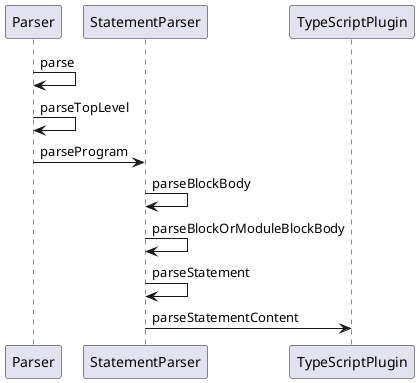 @startuml Parsing TypeScript
Parser -> Parser : parse
Parser -> Parser : parseTopLevel
Parser -> StatementParser : parseProgram
StatementParser -> StatementParser : parseBlockBody
StatementParser -> StatementParser : parseBlockOrModuleBlockBody
StatementParser -> StatementParser : parseStatement
StatementParser -> TypeScriptPlugin : parseStatementContent
@enduml